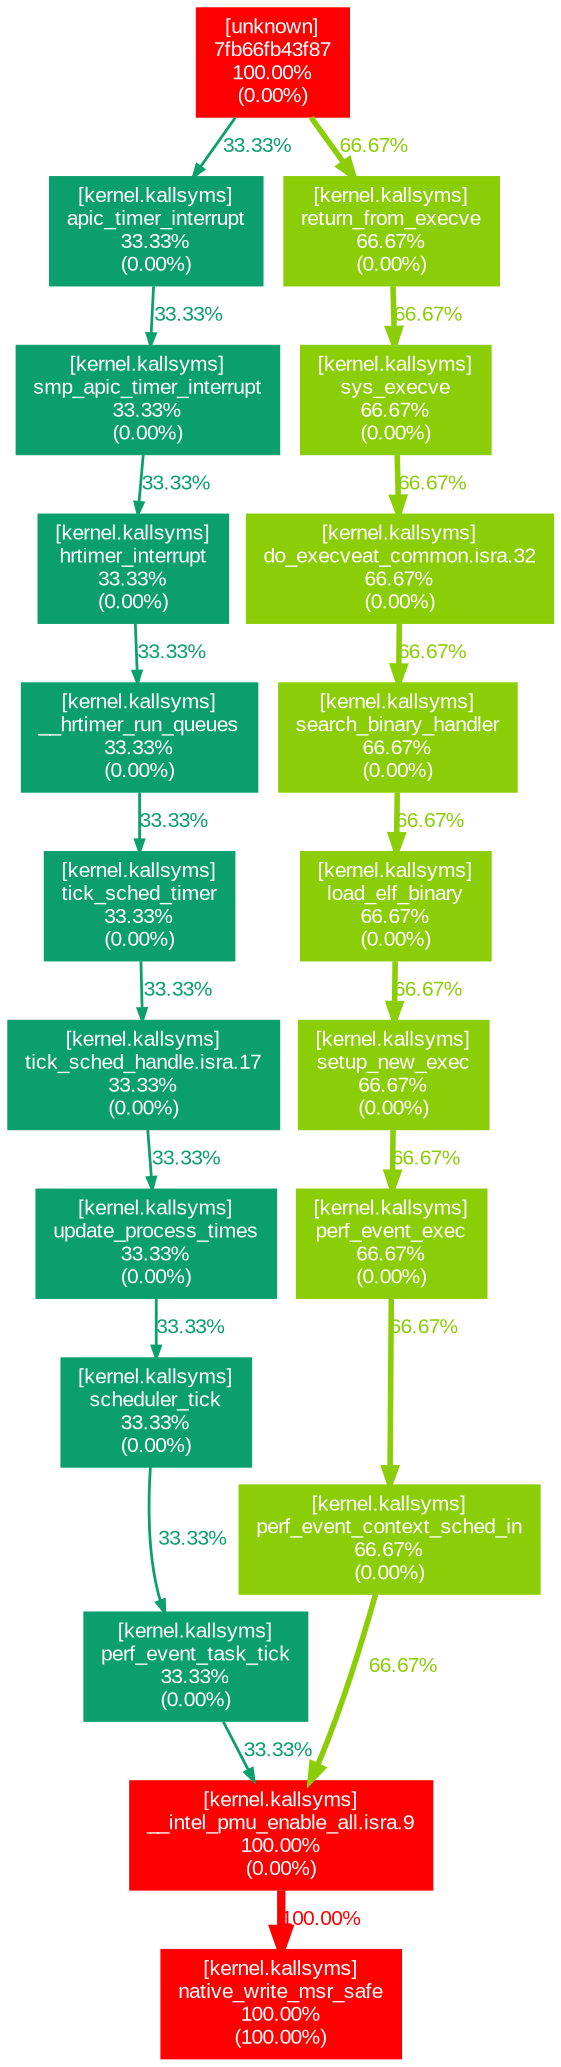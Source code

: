 digraph {
	graph [fontname=Arial, nodesep=0.125, ranksep=0.25];
	node [fontcolor=white, fontname=Arial, height=0, shape=box, style=filled, width=0];
	edge [fontname=Arial];
	"7fb66fb43f87:[unknown]" [color="#ff0000", fontcolor="#ffffff", fontsize="10.00", label="[unknown]\n7fb66fb43f87\n100.00%\n(0.00%)"];
	"7fb66fb43f87:[unknown]" -> "apic_timer_interrupt:[kernel.kallsyms]" [arrowsize="0.58", color="#0b9f6e", fontcolor="#0b9f6e", fontsize="10.00", label="33.33%", labeldistance="1.33", penwidth="1.33"];
	"7fb66fb43f87:[unknown]" -> "return_from_execve:[kernel.kallsyms]" [arrowsize="0.82", color="#8bcd07", fontcolor="#8bcd07", fontsize="10.00", label="66.67%", labeldistance="2.67", penwidth="2.67"];
	"__hrtimer_run_queues:[kernel.kallsyms]" [color="#0b9f6e", fontcolor="#ffffff", fontsize="10.00", label="[kernel.kallsyms]\n__hrtimer_run_queues\n33.33%\n(0.00%)"];
	"__hrtimer_run_queues:[kernel.kallsyms]" -> "tick_sched_timer:[kernel.kallsyms]" [arrowsize="0.58", color="#0b9f6e", fontcolor="#0b9f6e", fontsize="10.00", label="33.33%", labeldistance="1.33", penwidth="1.33"];
	"__intel_pmu_enable_all.isra.9:[kernel.kallsyms]" [color="#ff0000", fontcolor="#ffffff", fontsize="10.00", label="[kernel.kallsyms]\n__intel_pmu_enable_all.isra.9\n100.00%\n(0.00%)"];
	"__intel_pmu_enable_all.isra.9:[kernel.kallsyms]" -> "native_write_msr_safe:[kernel.kallsyms]" [arrowsize="1.00", color="#ff0000", fontcolor="#ff0000", fontsize="10.00", label="100.00%", labeldistance="4.00", penwidth="4.00"];
	"apic_timer_interrupt:[kernel.kallsyms]" [color="#0b9f6e", fontcolor="#ffffff", fontsize="10.00", label="[kernel.kallsyms]\napic_timer_interrupt\n33.33%\n(0.00%)"];
	"apic_timer_interrupt:[kernel.kallsyms]" -> "smp_apic_timer_interrupt:[kernel.kallsyms]" [arrowsize="0.58", color="#0b9f6e", fontcolor="#0b9f6e", fontsize="10.00", label="33.33%", labeldistance="1.33", penwidth="1.33"];
	"do_execveat_common.isra.32:[kernel.kallsyms]" [color="#8bcd07", fontcolor="#ffffff", fontsize="10.00", label="[kernel.kallsyms]\ndo_execveat_common.isra.32\n66.67%\n(0.00%)"];
	"do_execveat_common.isra.32:[kernel.kallsyms]" -> "search_binary_handler:[kernel.kallsyms]" [arrowsize="0.82", color="#8bcd07", fontcolor="#8bcd07", fontsize="10.00", label="66.67%", labeldistance="2.67", penwidth="2.67"];
	"hrtimer_interrupt:[kernel.kallsyms]" [color="#0b9f6e", fontcolor="#ffffff", fontsize="10.00", label="[kernel.kallsyms]\nhrtimer_interrupt\n33.33%\n(0.00%)"];
	"hrtimer_interrupt:[kernel.kallsyms]" -> "__hrtimer_run_queues:[kernel.kallsyms]" [arrowsize="0.58", color="#0b9f6e", fontcolor="#0b9f6e", fontsize="10.00", label="33.33%", labeldistance="1.33", penwidth="1.33"];
	"load_elf_binary:[kernel.kallsyms]" [color="#8bcd07", fontcolor="#ffffff", fontsize="10.00", label="[kernel.kallsyms]\nload_elf_binary\n66.67%\n(0.00%)"];
	"load_elf_binary:[kernel.kallsyms]" -> "setup_new_exec:[kernel.kallsyms]" [arrowsize="0.82", color="#8bcd07", fontcolor="#8bcd07", fontsize="10.00", label="66.67%", labeldistance="2.67", penwidth="2.67"];
	"native_write_msr_safe:[kernel.kallsyms]" [color="#ff0000", fontcolor="#ffffff", fontsize="10.00", label="[kernel.kallsyms]\nnative_write_msr_safe\n100.00%\n(100.00%)"];
	"perf_event_context_sched_in:[kernel.kallsyms]" [color="#8bcd07", fontcolor="#ffffff", fontsize="10.00", label="[kernel.kallsyms]\nperf_event_context_sched_in\n66.67%\n(0.00%)"];
	"perf_event_context_sched_in:[kernel.kallsyms]" -> "__intel_pmu_enable_all.isra.9:[kernel.kallsyms]" [arrowsize="0.82", color="#8bcd07", fontcolor="#8bcd07", fontsize="10.00", label="66.67%", labeldistance="2.67", penwidth="2.67"];
	"perf_event_exec:[kernel.kallsyms]" [color="#8bcd07", fontcolor="#ffffff", fontsize="10.00", label="[kernel.kallsyms]\nperf_event_exec\n66.67%\n(0.00%)"];
	"perf_event_exec:[kernel.kallsyms]" -> "perf_event_context_sched_in:[kernel.kallsyms]" [arrowsize="0.82", color="#8bcd07", fontcolor="#8bcd07", fontsize="10.00", label="66.67%", labeldistance="2.67", penwidth="2.67"];
	"perf_event_task_tick:[kernel.kallsyms]" [color="#0b9f6e", fontcolor="#ffffff", fontsize="10.00", label="[kernel.kallsyms]\nperf_event_task_tick\n33.33%\n(0.00%)"];
	"perf_event_task_tick:[kernel.kallsyms]" -> "__intel_pmu_enable_all.isra.9:[kernel.kallsyms]" [arrowsize="0.58", color="#0b9f6e", fontcolor="#0b9f6e", fontsize="10.00", label="33.33%", labeldistance="1.33", penwidth="1.33"];
	"return_from_execve:[kernel.kallsyms]" [color="#8bcd07", fontcolor="#ffffff", fontsize="10.00", label="[kernel.kallsyms]\nreturn_from_execve\n66.67%\n(0.00%)"];
	"return_from_execve:[kernel.kallsyms]" -> "sys_execve:[kernel.kallsyms]" [arrowsize="0.82", color="#8bcd07", fontcolor="#8bcd07", fontsize="10.00", label="66.67%", labeldistance="2.67", penwidth="2.67"];
	"scheduler_tick:[kernel.kallsyms]" [color="#0b9f6e", fontcolor="#ffffff", fontsize="10.00", label="[kernel.kallsyms]\nscheduler_tick\n33.33%\n(0.00%)"];
	"scheduler_tick:[kernel.kallsyms]" -> "perf_event_task_tick:[kernel.kallsyms]" [arrowsize="0.58", color="#0b9f6e", fontcolor="#0b9f6e", fontsize="10.00", label="33.33%", labeldistance="1.33", penwidth="1.33"];
	"search_binary_handler:[kernel.kallsyms]" [color="#8bcd07", fontcolor="#ffffff", fontsize="10.00", label="[kernel.kallsyms]\nsearch_binary_handler\n66.67%\n(0.00%)"];
	"search_binary_handler:[kernel.kallsyms]" -> "load_elf_binary:[kernel.kallsyms]" [arrowsize="0.82", color="#8bcd07", fontcolor="#8bcd07", fontsize="10.00", label="66.67%", labeldistance="2.67", penwidth="2.67"];
	"setup_new_exec:[kernel.kallsyms]" [color="#8bcd07", fontcolor="#ffffff", fontsize="10.00", label="[kernel.kallsyms]\nsetup_new_exec\n66.67%\n(0.00%)"];
	"setup_new_exec:[kernel.kallsyms]" -> "perf_event_exec:[kernel.kallsyms]" [arrowsize="0.82", color="#8bcd07", fontcolor="#8bcd07", fontsize="10.00", label="66.67%", labeldistance="2.67", penwidth="2.67"];
	"smp_apic_timer_interrupt:[kernel.kallsyms]" [color="#0b9f6e", fontcolor="#ffffff", fontsize="10.00", label="[kernel.kallsyms]\nsmp_apic_timer_interrupt\n33.33%\n(0.00%)"];
	"smp_apic_timer_interrupt:[kernel.kallsyms]" -> "hrtimer_interrupt:[kernel.kallsyms]" [arrowsize="0.58", color="#0b9f6e", fontcolor="#0b9f6e", fontsize="10.00", label="33.33%", labeldistance="1.33", penwidth="1.33"];
	"sys_execve:[kernel.kallsyms]" [color="#8bcd07", fontcolor="#ffffff", fontsize="10.00", label="[kernel.kallsyms]\nsys_execve\n66.67%\n(0.00%)"];
	"sys_execve:[kernel.kallsyms]" -> "do_execveat_common.isra.32:[kernel.kallsyms]" [arrowsize="0.82", color="#8bcd07", fontcolor="#8bcd07", fontsize="10.00", label="66.67%", labeldistance="2.67", penwidth="2.67"];
	"tick_sched_handle.isra.17:[kernel.kallsyms]" [color="#0b9f6e", fontcolor="#ffffff", fontsize="10.00", label="[kernel.kallsyms]\ntick_sched_handle.isra.17\n33.33%\n(0.00%)"];
	"tick_sched_handle.isra.17:[kernel.kallsyms]" -> "update_process_times:[kernel.kallsyms]" [arrowsize="0.58", color="#0b9f6e", fontcolor="#0b9f6e", fontsize="10.00", label="33.33%", labeldistance="1.33", penwidth="1.33"];
	"tick_sched_timer:[kernel.kallsyms]" [color="#0b9f6e", fontcolor="#ffffff", fontsize="10.00", label="[kernel.kallsyms]\ntick_sched_timer\n33.33%\n(0.00%)"];
	"tick_sched_timer:[kernel.kallsyms]" -> "tick_sched_handle.isra.17:[kernel.kallsyms]" [arrowsize="0.58", color="#0b9f6e", fontcolor="#0b9f6e", fontsize="10.00", label="33.33%", labeldistance="1.33", penwidth="1.33"];
	"update_process_times:[kernel.kallsyms]" [color="#0b9f6e", fontcolor="#ffffff", fontsize="10.00", label="[kernel.kallsyms]\nupdate_process_times\n33.33%\n(0.00%)"];
	"update_process_times:[kernel.kallsyms]" -> "scheduler_tick:[kernel.kallsyms]" [arrowsize="0.58", color="#0b9f6e", fontcolor="#0b9f6e", fontsize="10.00", label="33.33%", labeldistance="1.33", penwidth="1.33"];
}
